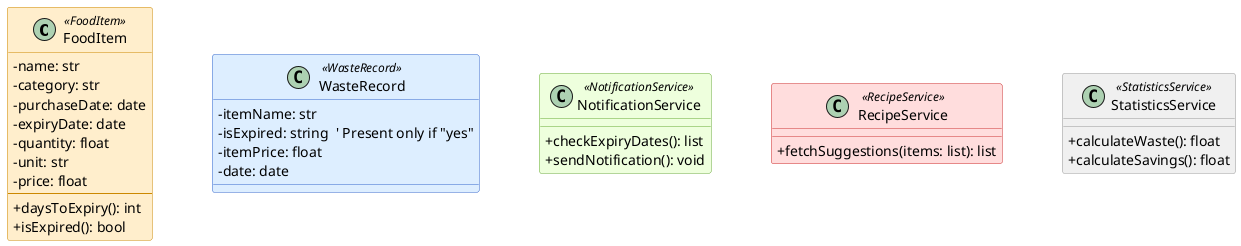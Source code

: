 @startuml
skinparam classAttributeIconSize 0
left to right direction

skinparam class {
  BackgroundColor<<FoodItem>> #FFEECC
  BorderColor<<FoodItem>> #CC8800
  
  BackgroundColor<<WasteRecord>> #DDEEFF
  BorderColor<<WasteRecord>> #3366CC
  
  BackgroundColor<<NotificationService>> #EEFFDD
  BorderColor<<NotificationService>> #66AA33
  
  BackgroundColor<<RecipeService>> #FFDDDD
  BorderColor<<RecipeService>> #CC3333
  
  BackgroundColor<<StatisticsService>> #F0F0F0
  BorderColor<<StatisticsService>> #999999
}

' Rendi invisibili le linee tratteggiate usate per l’allineamento
skinparam {
  SequenceLifeLineBorderColor transparent
  ArrowColor transparent
  ArrowFontColor transparent
  EdgeColor transparent
}

class FoodItem <<FoodItem>> {
  - name: str
  - category: str
  - purchaseDate: date
  - expiryDate: date
  - quantity: float
  - unit: str
  - price: float
  --
  + daysToExpiry(): int
  + isExpired(): bool
}

class WasteRecord <<WasteRecord>> {
  - itemName: str
  - isExpired: string  ' Present only if "yes"
  - itemPrice: float
  - date: date
}

class NotificationService <<NotificationService>> {
  + checkExpiryDates(): list
  + sendNotification(): void
}

class RecipeService <<RecipeService>> {
  + fetchSuggestions(items: list): list
}

class StatisticsService <<StatisticsService>> {
  + calculateWaste(): float
  + calculateSavings(): float
}

' Associazioni invisibili per allineare le classi orizzontalmente
FoodItem .. WasteRecord
WasteRecord .. NotificationService
NotificationService .. RecipeService
RecipeService .. StatisticsService

@enduml



